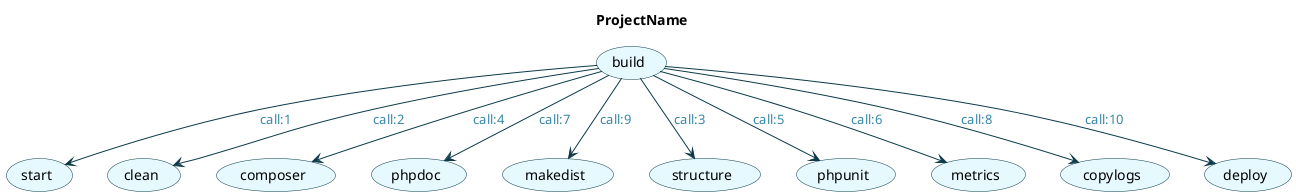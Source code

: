 @startuml

title ProjectName
skinparam Arrow {
    Color #0C3A49
    FontColor #3787A6
}
skinparam Usecase {
    BackgroundColor #E6F9FE
    BorderColor #0C3A49
}

(build)
(start)
(clean)
(composer)
(phpdoc)
(makedist)
(structure)
(phpunit)
(metrics)
(copylogs)
(deploy)

(build) --> (start) : call:1
(build) --> (clean) : call:2
(build) --> (structure) : call:3
(build) --> (composer) : call:4
(build) --> (phpunit) : call:5
(build) --> (metrics) : call:6
(build) --> (phpdoc) : call:7
(build) --> (copylogs) : call:8
(build) --> (makedist) : call:9
(build) --> (deploy) : call:10
@enduml
